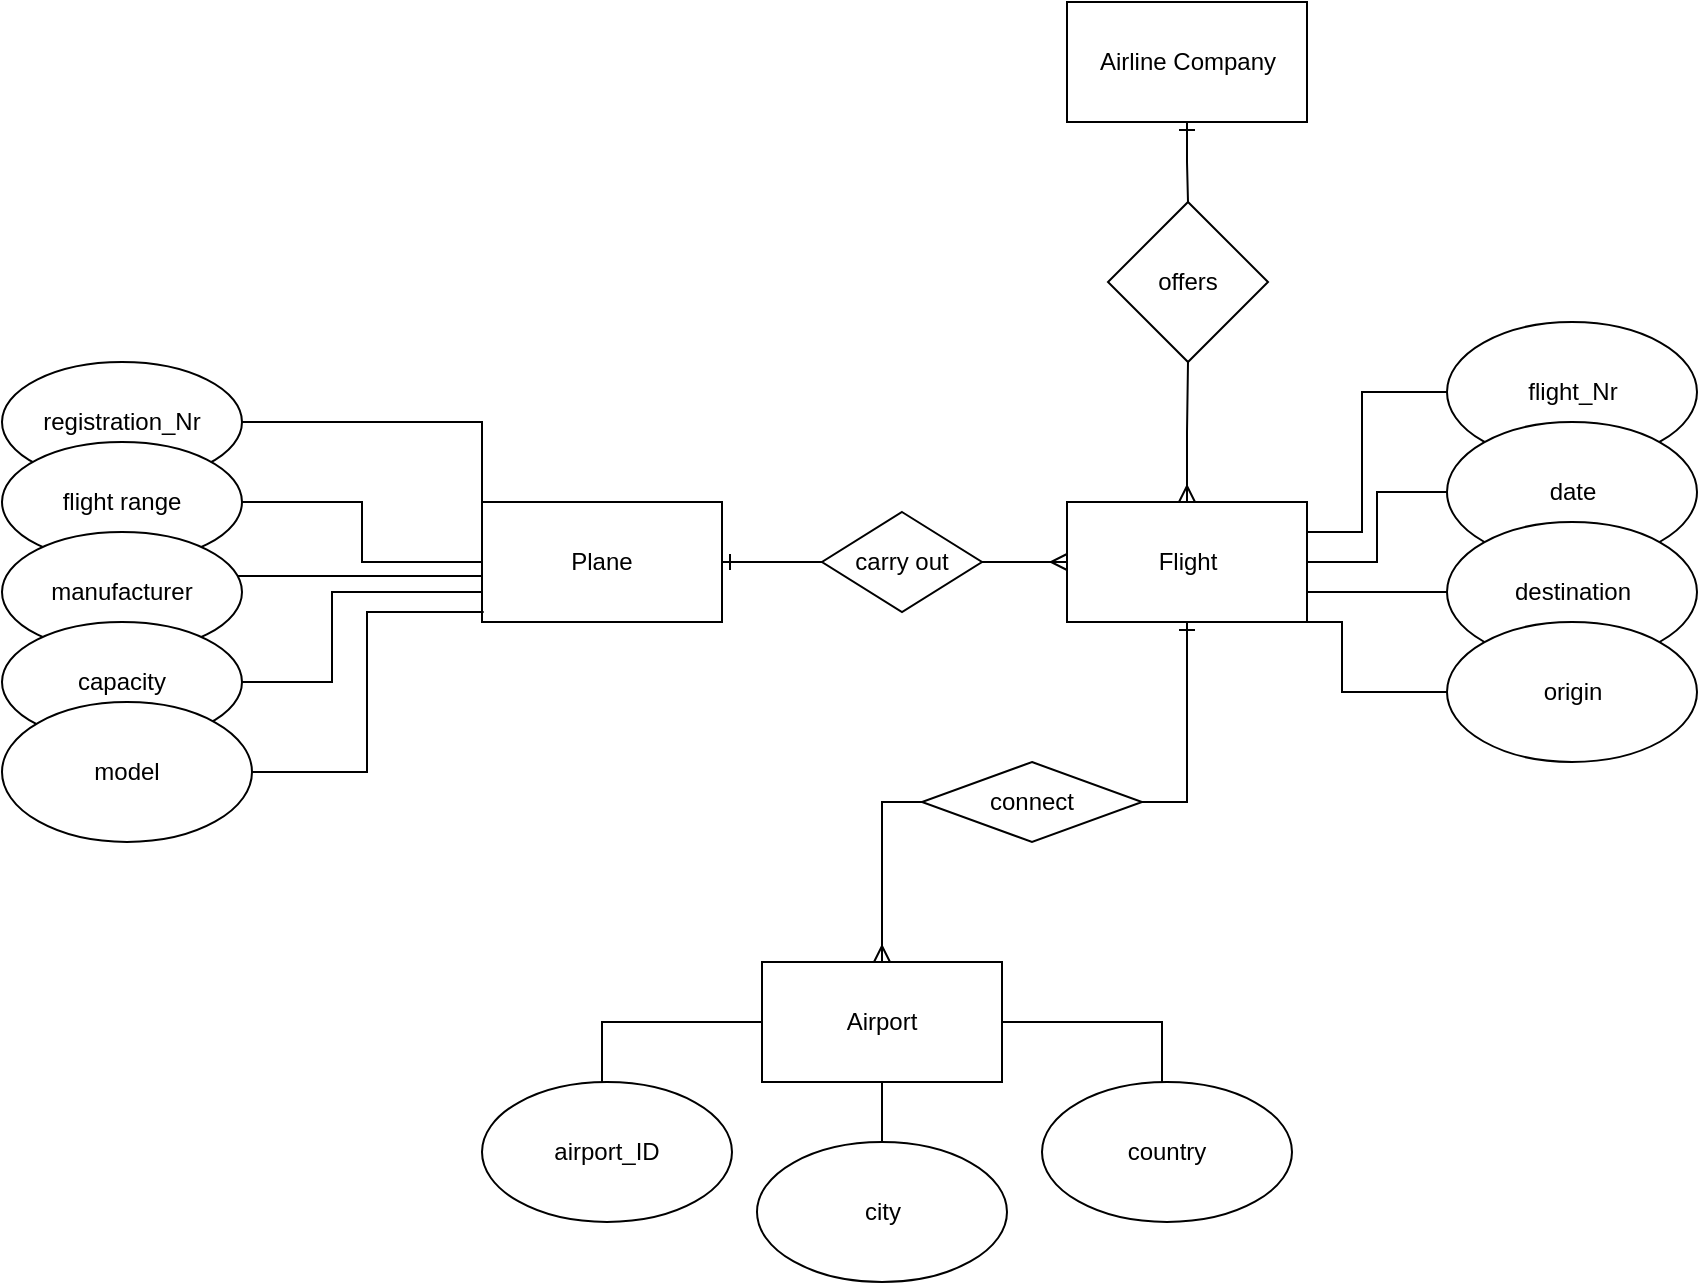 <mxfile version="13.6.2" type="device"><diagram id="j7d1q9E_3sAm_9aPY-Yy" name="Page-1"><mxGraphModel dx="1790" dy="705" grid="1" gridSize="10" guides="1" tooltips="1" connect="1" arrows="1" fold="1" page="1" pageScale="1" pageWidth="827" pageHeight="1169" math="0" shadow="0"><root><mxCell id="0"/><mxCell id="1" parent="0"/><mxCell id="zbGQ4UJqEuLwTPS9bFje-53" style="edgeStyle=orthogonalEdgeStyle;rounded=0;orthogonalLoop=1;jettySize=auto;html=1;entryX=0;entryY=0.5;entryDx=0;entryDy=0;startArrow=ERone;startFill=0;endArrow=none;endFill=0;" edge="1" parent="1" source="zbGQ4UJqEuLwTPS9bFje-1" target="zbGQ4UJqEuLwTPS9bFje-4"><mxGeometry relative="1" as="geometry"/></mxCell><mxCell id="zbGQ4UJqEuLwTPS9bFje-1" value="Plane" style="rounded=0;whiteSpace=wrap;html=1;" vertex="1" parent="1"><mxGeometry x="30" y="1030" width="120" height="60" as="geometry"/></mxCell><mxCell id="zbGQ4UJqEuLwTPS9bFje-55" style="edgeStyle=orthogonalEdgeStyle;rounded=0;orthogonalLoop=1;jettySize=auto;html=1;entryX=1;entryY=0.5;entryDx=0;entryDy=0;startArrow=ERmany;startFill=0;endArrow=none;endFill=0;" edge="1" parent="1" source="zbGQ4UJqEuLwTPS9bFje-2" target="zbGQ4UJqEuLwTPS9bFje-4"><mxGeometry relative="1" as="geometry"/></mxCell><mxCell id="zbGQ4UJqEuLwTPS9bFje-58" style="edgeStyle=orthogonalEdgeStyle;rounded=0;orthogonalLoop=1;jettySize=auto;html=1;entryX=1;entryY=0.5;entryDx=0;entryDy=0;startArrow=ERone;startFill=0;endArrow=none;endFill=0;" edge="1" parent="1" source="zbGQ4UJqEuLwTPS9bFje-2" target="zbGQ4UJqEuLwTPS9bFje-7"><mxGeometry relative="1" as="geometry"/></mxCell><mxCell id="zbGQ4UJqEuLwTPS9bFje-63" style="edgeStyle=orthogonalEdgeStyle;rounded=0;orthogonalLoop=1;jettySize=auto;html=1;entryX=0.5;entryY=1;entryDx=0;entryDy=0;startArrow=ERmany;startFill=0;endArrow=none;endFill=0;" edge="1" parent="1" source="zbGQ4UJqEuLwTPS9bFje-2" target="zbGQ4UJqEuLwTPS9bFje-60"><mxGeometry relative="1" as="geometry"/></mxCell><mxCell id="zbGQ4UJqEuLwTPS9bFje-2" value="Flight" style="rounded=0;whiteSpace=wrap;html=1;" vertex="1" parent="1"><mxGeometry x="322.5" y="1030" width="120" height="60" as="geometry"/></mxCell><mxCell id="zbGQ4UJqEuLwTPS9bFje-59" style="edgeStyle=orthogonalEdgeStyle;rounded=0;orthogonalLoop=1;jettySize=auto;html=1;entryX=0;entryY=0.5;entryDx=0;entryDy=0;startArrow=ERmany;startFill=0;endArrow=none;endFill=0;" edge="1" parent="1" source="zbGQ4UJqEuLwTPS9bFje-3" target="zbGQ4UJqEuLwTPS9bFje-7"><mxGeometry relative="1" as="geometry"/></mxCell><mxCell id="zbGQ4UJqEuLwTPS9bFje-3" value="Airport" style="rounded=0;whiteSpace=wrap;html=1;" vertex="1" parent="1"><mxGeometry x="170" y="1260" width="120" height="60" as="geometry"/></mxCell><mxCell id="zbGQ4UJqEuLwTPS9bFje-4" value="carry out" style="rhombus;whiteSpace=wrap;html=1;" vertex="1" parent="1"><mxGeometry x="200" y="1035" width="80" height="50" as="geometry"/></mxCell><mxCell id="zbGQ4UJqEuLwTPS9bFje-52" style="edgeStyle=orthogonalEdgeStyle;rounded=0;orthogonalLoop=1;jettySize=auto;html=1;entryX=0;entryY=0;entryDx=0;entryDy=0;startArrow=none;startFill=0;endArrow=none;endFill=0;" edge="1" parent="1" source="zbGQ4UJqEuLwTPS9bFje-5" target="zbGQ4UJqEuLwTPS9bFje-1"><mxGeometry relative="1" as="geometry"/></mxCell><mxCell id="zbGQ4UJqEuLwTPS9bFje-5" value="registration_Nr" style="ellipse;whiteSpace=wrap;html=1;" vertex="1" parent="1"><mxGeometry x="-210" y="960" width="120" height="60" as="geometry"/></mxCell><mxCell id="zbGQ4UJqEuLwTPS9bFje-7" value="connect" style="rhombus;whiteSpace=wrap;html=1;" vertex="1" parent="1"><mxGeometry x="250" y="1160" width="110" height="40" as="geometry"/></mxCell><mxCell id="zbGQ4UJqEuLwTPS9bFje-51" style="edgeStyle=orthogonalEdgeStyle;rounded=0;orthogonalLoop=1;jettySize=auto;html=1;startArrow=none;startFill=0;endArrow=none;endFill=0;entryX=0;entryY=0.5;entryDx=0;entryDy=0;" edge="1" parent="1" source="zbGQ4UJqEuLwTPS9bFje-8" target="zbGQ4UJqEuLwTPS9bFje-1"><mxGeometry relative="1" as="geometry"><mxPoint x="25" y="1060" as="targetPoint"/></mxGeometry></mxCell><mxCell id="zbGQ4UJqEuLwTPS9bFje-8" value="flight range" style="ellipse;whiteSpace=wrap;html=1;" vertex="1" parent="1"><mxGeometry x="-210" y="1000" width="120" height="60" as="geometry"/></mxCell><mxCell id="zbGQ4UJqEuLwTPS9bFje-50" style="edgeStyle=orthogonalEdgeStyle;rounded=0;orthogonalLoop=1;jettySize=auto;html=1;startArrow=none;startFill=0;endArrow=none;endFill=0;" edge="1" parent="1" source="zbGQ4UJqEuLwTPS9bFje-9"><mxGeometry relative="1" as="geometry"><mxPoint x="30" y="1060" as="targetPoint"/><Array as="points"><mxPoint x="-65" y="1067"/><mxPoint x="-65" y="1067"/></Array></mxGeometry></mxCell><mxCell id="zbGQ4UJqEuLwTPS9bFje-9" value="manufacturer" style="ellipse;whiteSpace=wrap;html=1;" vertex="1" parent="1"><mxGeometry x="-210" y="1045" width="120" height="60" as="geometry"/></mxCell><mxCell id="zbGQ4UJqEuLwTPS9bFje-49" style="edgeStyle=orthogonalEdgeStyle;rounded=0;orthogonalLoop=1;jettySize=auto;html=1;entryX=0;entryY=0.75;entryDx=0;entryDy=0;startArrow=none;startFill=0;endArrow=none;endFill=0;" edge="1" parent="1" source="zbGQ4UJqEuLwTPS9bFje-10" target="zbGQ4UJqEuLwTPS9bFje-1"><mxGeometry relative="1" as="geometry"><Array as="points"><mxPoint x="-45" y="1120"/><mxPoint x="-45" y="1075"/></Array></mxGeometry></mxCell><mxCell id="zbGQ4UJqEuLwTPS9bFje-10" value="capacity" style="ellipse;whiteSpace=wrap;html=1;" vertex="1" parent="1"><mxGeometry x="-210" y="1090" width="120" height="60" as="geometry"/></mxCell><mxCell id="zbGQ4UJqEuLwTPS9bFje-48" style="edgeStyle=orthogonalEdgeStyle;rounded=0;orthogonalLoop=1;jettySize=auto;html=1;entryX=0.007;entryY=0.917;entryDx=0;entryDy=0;entryPerimeter=0;startArrow=none;startFill=0;endArrow=none;endFill=0;" edge="1" parent="1" source="zbGQ4UJqEuLwTPS9bFje-11" target="zbGQ4UJqEuLwTPS9bFje-1"><mxGeometry relative="1" as="geometry"/></mxCell><mxCell id="zbGQ4UJqEuLwTPS9bFje-11" value="model" style="ellipse;whiteSpace=wrap;html=1;" vertex="1" parent="1"><mxGeometry x="-210" y="1130" width="125" height="70" as="geometry"/></mxCell><mxCell id="zbGQ4UJqEuLwTPS9bFje-44" style="edgeStyle=orthogonalEdgeStyle;rounded=0;orthogonalLoop=1;jettySize=auto;html=1;entryX=1;entryY=0.25;entryDx=0;entryDy=0;startArrow=none;startFill=0;endArrow=none;endFill=0;" edge="1" parent="1" source="zbGQ4UJqEuLwTPS9bFje-13" target="zbGQ4UJqEuLwTPS9bFje-2"><mxGeometry relative="1" as="geometry"><Array as="points"><mxPoint x="470" y="975"/><mxPoint x="470" y="1045"/></Array></mxGeometry></mxCell><mxCell id="zbGQ4UJqEuLwTPS9bFje-13" value="flight_Nr" style="ellipse;whiteSpace=wrap;html=1;" vertex="1" parent="1"><mxGeometry x="512.5" y="940" width="125" height="70" as="geometry"/></mxCell><mxCell id="zbGQ4UJqEuLwTPS9bFje-43" style="edgeStyle=orthogonalEdgeStyle;rounded=0;orthogonalLoop=1;jettySize=auto;html=1;entryX=1;entryY=0.5;entryDx=0;entryDy=0;startArrow=none;startFill=0;endArrow=none;endFill=0;" edge="1" parent="1" source="zbGQ4UJqEuLwTPS9bFje-14" target="zbGQ4UJqEuLwTPS9bFje-2"><mxGeometry relative="1" as="geometry"/></mxCell><mxCell id="zbGQ4UJqEuLwTPS9bFje-14" value="date" style="ellipse;whiteSpace=wrap;html=1;" vertex="1" parent="1"><mxGeometry x="512.5" y="990" width="125" height="70" as="geometry"/></mxCell><mxCell id="zbGQ4UJqEuLwTPS9bFje-42" style="edgeStyle=orthogonalEdgeStyle;rounded=0;orthogonalLoop=1;jettySize=auto;html=1;entryX=1;entryY=0.75;entryDx=0;entryDy=0;startArrow=none;startFill=0;endArrow=none;endFill=0;" edge="1" parent="1" source="zbGQ4UJqEuLwTPS9bFje-15" target="zbGQ4UJqEuLwTPS9bFje-2"><mxGeometry relative="1" as="geometry"/></mxCell><mxCell id="zbGQ4UJqEuLwTPS9bFje-15" value="destination" style="ellipse;whiteSpace=wrap;html=1;" vertex="1" parent="1"><mxGeometry x="512.5" y="1040" width="125" height="70" as="geometry"/></mxCell><mxCell id="zbGQ4UJqEuLwTPS9bFje-41" style="edgeStyle=orthogonalEdgeStyle;rounded=0;orthogonalLoop=1;jettySize=auto;html=1;entryX=1;entryY=1;entryDx=0;entryDy=0;startArrow=none;startFill=0;endArrow=none;endFill=0;" edge="1" parent="1" source="zbGQ4UJqEuLwTPS9bFje-16" target="zbGQ4UJqEuLwTPS9bFje-2"><mxGeometry relative="1" as="geometry"><Array as="points"><mxPoint x="460" y="1125"/><mxPoint x="460" y="1090"/></Array></mxGeometry></mxCell><mxCell id="zbGQ4UJqEuLwTPS9bFje-16" value="origin" style="ellipse;whiteSpace=wrap;html=1;" vertex="1" parent="1"><mxGeometry x="512.5" y="1090" width="125" height="70" as="geometry"/></mxCell><mxCell id="zbGQ4UJqEuLwTPS9bFje-33" style="edgeStyle=orthogonalEdgeStyle;rounded=0;orthogonalLoop=1;jettySize=auto;html=1;entryX=1;entryY=0.5;entryDx=0;entryDy=0;endArrow=none;endFill=0;" edge="1" parent="1" source="zbGQ4UJqEuLwTPS9bFje-19" target="zbGQ4UJqEuLwTPS9bFje-3"><mxGeometry relative="1" as="geometry"><Array as="points"><mxPoint x="370" y="1355"/><mxPoint x="370" y="1290"/></Array></mxGeometry></mxCell><mxCell id="zbGQ4UJqEuLwTPS9bFje-19" value="country" style="ellipse;whiteSpace=wrap;html=1;" vertex="1" parent="1"><mxGeometry x="310" y="1320" width="125" height="70" as="geometry"/></mxCell><mxCell id="zbGQ4UJqEuLwTPS9bFje-34" style="edgeStyle=orthogonalEdgeStyle;rounded=0;orthogonalLoop=1;jettySize=auto;html=1;entryX=0.5;entryY=1;entryDx=0;entryDy=0;endArrow=none;endFill=0;" edge="1" parent="1" source="zbGQ4UJqEuLwTPS9bFje-20" target="zbGQ4UJqEuLwTPS9bFje-3"><mxGeometry relative="1" as="geometry"/></mxCell><mxCell id="zbGQ4UJqEuLwTPS9bFje-20" value="city" style="ellipse;whiteSpace=wrap;html=1;" vertex="1" parent="1"><mxGeometry x="167.5" y="1350" width="125" height="70" as="geometry"/></mxCell><mxCell id="zbGQ4UJqEuLwTPS9bFje-35" style="edgeStyle=orthogonalEdgeStyle;rounded=0;orthogonalLoop=1;jettySize=auto;html=1;entryX=0;entryY=0.5;entryDx=0;entryDy=0;endArrow=none;endFill=0;" edge="1" parent="1" source="zbGQ4UJqEuLwTPS9bFje-21" target="zbGQ4UJqEuLwTPS9bFje-3"><mxGeometry relative="1" as="geometry"><Array as="points"><mxPoint x="90" y="1355"/><mxPoint x="90" y="1290"/></Array></mxGeometry></mxCell><mxCell id="zbGQ4UJqEuLwTPS9bFje-21" value="airport_ID" style="ellipse;whiteSpace=wrap;html=1;" vertex="1" parent="1"><mxGeometry x="30" y="1320" width="125" height="70" as="geometry"/></mxCell><mxCell id="zbGQ4UJqEuLwTPS9bFje-61" style="edgeStyle=orthogonalEdgeStyle;rounded=0;orthogonalLoop=1;jettySize=auto;html=1;entryX=0.5;entryY=0;entryDx=0;entryDy=0;startArrow=ERone;startFill=0;endArrow=none;endFill=0;" edge="1" parent="1" source="zbGQ4UJqEuLwTPS9bFje-40" target="zbGQ4UJqEuLwTPS9bFje-60"><mxGeometry relative="1" as="geometry"/></mxCell><mxCell id="zbGQ4UJqEuLwTPS9bFje-40" value="Airline Company" style="rounded=0;whiteSpace=wrap;html=1;" vertex="1" parent="1"><mxGeometry x="322.5" y="780" width="120" height="60" as="geometry"/></mxCell><mxCell id="zbGQ4UJqEuLwTPS9bFje-60" value="offers" style="rhombus;whiteSpace=wrap;html=1;" vertex="1" parent="1"><mxGeometry x="343" y="880" width="80" height="80" as="geometry"/></mxCell></root></mxGraphModel></diagram></mxfile>